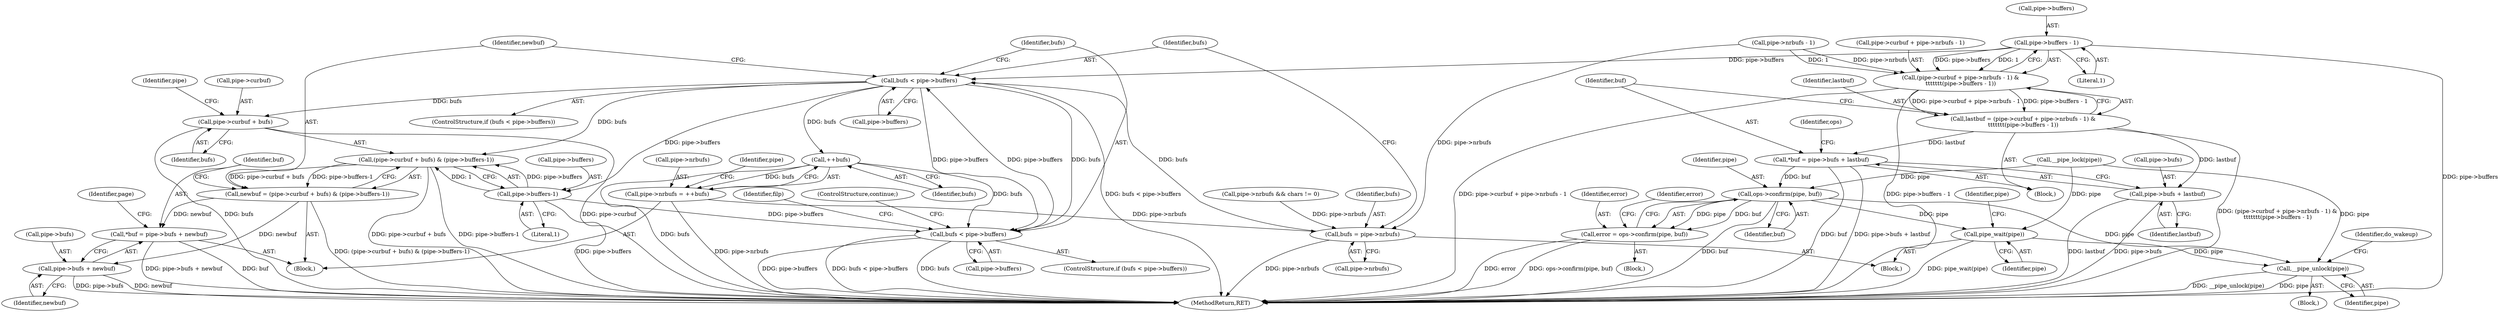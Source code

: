 digraph "0_linux_f0d1bec9d58d4c038d0ac958c9af82be6eb18045_1@pointer" {
"1000197" [label="(Call,pipe->buffers - 1)"];
"1000187" [label="(Call,(pipe->curbuf + pipe->nrbufs - 1) &\n\t\t\t\t\t\t\t(pipe->buffers - 1))"];
"1000185" [label="(Call,lastbuf = (pipe->curbuf + pipe->nrbufs - 1) &\n\t\t\t\t\t\t\t(pipe->buffers - 1))"];
"1000203" [label="(Call,*buf = pipe->bufs + lastbuf)"];
"1000245" [label="(Call,ops->confirm(pipe, buf))"];
"1000243" [label="(Call,error = ops->confirm(pipe, buf))"];
"1000589" [label="(Call,pipe_wait(pipe))"];
"1000596" [label="(Call,__pipe_unlock(pipe))"];
"1000205" [label="(Call,pipe->bufs + lastbuf)"];
"1000347" [label="(Call,bufs < pipe->buffers)"];
"1000356" [label="(Call,(pipe->curbuf + bufs) & (pipe->buffers-1))"];
"1000354" [label="(Call,newbuf = (pipe->curbuf + bufs) & (pipe->buffers-1))"];
"1000368" [label="(Call,*buf = pipe->bufs + newbuf)"];
"1000370" [label="(Call,pipe->bufs + newbuf)"];
"1000357" [label="(Call,pipe->curbuf + bufs)"];
"1000362" [label="(Call,pipe->buffers-1)"];
"1000531" [label="(Call,bufs < pipe->buffers)"];
"1000516" [label="(Call,++bufs)"];
"1000512" [label="(Call,pipe->nrbufs = ++bufs)"];
"1000341" [label="(Call,bufs = pipe->nrbufs)"];
"1000197" [label="(Call,pipe->buffers - 1)"];
"1000348" [label="(Identifier,bufs)"];
"1000512" [label="(Call,pipe->nrbufs = ++bufs)"];
"1000188" [label="(Call,pipe->curbuf + pipe->nrbufs - 1)"];
"1000198" [label="(Call,pipe->buffers)"];
"1000370" [label="(Call,pipe->bufs + newbuf)"];
"1000355" [label="(Identifier,newbuf)"];
"1000243" [label="(Call,error = ops->confirm(pipe, buf))"];
"1000321" [label="(Block,)"];
"1000597" [label="(Identifier,pipe)"];
"1000247" [label="(Identifier,buf)"];
"1000349" [label="(Call,pipe->buffers)"];
"1000374" [label="(Identifier,newbuf)"];
"1000246" [label="(Identifier,pipe)"];
"1000151" [label="(Call,__pipe_lock(pipe))"];
"1000186" [label="(Identifier,lastbuf)"];
"1000593" [label="(Identifier,pipe)"];
"1000362" [label="(Call,pipe->buffers-1)"];
"1000212" [label="(Identifier,ops)"];
"1000371" [label="(Call,pipe->bufs)"];
"1000530" [label="(ControlStructure,if (bufs < pipe->buffers))"];
"1000531" [label="(Call,bufs < pipe->buffers)"];
"1000540" [label="(Identifier,filp)"];
"1000249" [label="(Identifier,error)"];
"1000517" [label="(Identifier,bufs)"];
"1000513" [label="(Call,pipe->nrbufs)"];
"1000205" [label="(Call,pipe->bufs + lastbuf)"];
"1000206" [label="(Call,pipe->bufs)"];
"1000204" [label="(Identifier,buf)"];
"1000110" [label="(Block,)"];
"1000520" [label="(Identifier,pipe)"];
"1000596" [label="(Call,__pipe_unlock(pipe))"];
"1000536" [label="(ControlStructure,continue;)"];
"1000589" [label="(Call,pipe_wait(pipe))"];
"1000203" [label="(Call,*buf = pipe->bufs + lastbuf)"];
"1000346" [label="(ControlStructure,if (bufs < pipe->buffers))"];
"1000354" [label="(Call,newbuf = (pipe->curbuf + bufs) & (pipe->buffers-1))"];
"1000183" [label="(Block,)"];
"1000245" [label="(Call,ops->confirm(pipe, buf))"];
"1000364" [label="(Identifier,pipe)"];
"1000341" [label="(Call,bufs = pipe->nrbufs)"];
"1000187" [label="(Call,(pipe->curbuf + pipe->nrbufs - 1) &\n\t\t\t\t\t\t\t(pipe->buffers - 1))"];
"1000532" [label="(Identifier,bufs)"];
"1000377" [label="(Identifier,page)"];
"1000347" [label="(Call,bufs < pipe->buffers)"];
"1000244" [label="(Identifier,error)"];
"1000201" [label="(Literal,1)"];
"1000358" [label="(Call,pipe->curbuf)"];
"1000533" [label="(Call,pipe->buffers)"];
"1000368" [label="(Call,*buf = pipe->bufs + newbuf)"];
"1000176" [label="(Call,pipe->nrbufs && chars != 0)"];
"1000192" [label="(Call,pipe->nrbufs - 1)"];
"1000516" [label="(Call,++bufs)"];
"1000343" [label="(Call,pipe->nrbufs)"];
"1000599" [label="(Identifier,do_wakeup)"];
"1000357" [label="(Call,pipe->curbuf + bufs)"];
"1000361" [label="(Identifier,bufs)"];
"1000644" [label="(MethodReturn,RET)"];
"1000209" [label="(Identifier,lastbuf)"];
"1000356" [label="(Call,(pipe->curbuf + bufs) & (pipe->buffers-1))"];
"1000185" [label="(Call,lastbuf = (pipe->curbuf + pipe->nrbufs - 1) &\n\t\t\t\t\t\t\t(pipe->buffers - 1))"];
"1000352" [label="(Block,)"];
"1000236" [label="(Block,)"];
"1000363" [label="(Call,pipe->buffers)"];
"1000342" [label="(Identifier,bufs)"];
"1000590" [label="(Identifier,pipe)"];
"1000366" [label="(Literal,1)"];
"1000369" [label="(Identifier,buf)"];
"1000197" -> "1000187"  [label="AST: "];
"1000197" -> "1000201"  [label="CFG: "];
"1000198" -> "1000197"  [label="AST: "];
"1000201" -> "1000197"  [label="AST: "];
"1000187" -> "1000197"  [label="CFG: "];
"1000197" -> "1000644"  [label="DDG: pipe->buffers"];
"1000197" -> "1000187"  [label="DDG: pipe->buffers"];
"1000197" -> "1000187"  [label="DDG: 1"];
"1000197" -> "1000347"  [label="DDG: pipe->buffers"];
"1000187" -> "1000185"  [label="AST: "];
"1000188" -> "1000187"  [label="AST: "];
"1000185" -> "1000187"  [label="CFG: "];
"1000187" -> "1000644"  [label="DDG: pipe->curbuf + pipe->nrbufs - 1"];
"1000187" -> "1000644"  [label="DDG: pipe->buffers - 1"];
"1000187" -> "1000185"  [label="DDG: pipe->curbuf + pipe->nrbufs - 1"];
"1000187" -> "1000185"  [label="DDG: pipe->buffers - 1"];
"1000192" -> "1000187"  [label="DDG: pipe->nrbufs"];
"1000192" -> "1000187"  [label="DDG: 1"];
"1000185" -> "1000183"  [label="AST: "];
"1000186" -> "1000185"  [label="AST: "];
"1000204" -> "1000185"  [label="CFG: "];
"1000185" -> "1000644"  [label="DDG: (pipe->curbuf + pipe->nrbufs - 1) &\n\t\t\t\t\t\t\t(pipe->buffers - 1)"];
"1000185" -> "1000203"  [label="DDG: lastbuf"];
"1000185" -> "1000205"  [label="DDG: lastbuf"];
"1000203" -> "1000183"  [label="AST: "];
"1000203" -> "1000205"  [label="CFG: "];
"1000204" -> "1000203"  [label="AST: "];
"1000205" -> "1000203"  [label="AST: "];
"1000212" -> "1000203"  [label="CFG: "];
"1000203" -> "1000644"  [label="DDG: pipe->bufs + lastbuf"];
"1000203" -> "1000644"  [label="DDG: buf"];
"1000203" -> "1000245"  [label="DDG: buf"];
"1000245" -> "1000243"  [label="AST: "];
"1000245" -> "1000247"  [label="CFG: "];
"1000246" -> "1000245"  [label="AST: "];
"1000247" -> "1000245"  [label="AST: "];
"1000243" -> "1000245"  [label="CFG: "];
"1000245" -> "1000644"  [label="DDG: buf"];
"1000245" -> "1000243"  [label="DDG: pipe"];
"1000245" -> "1000243"  [label="DDG: buf"];
"1000151" -> "1000245"  [label="DDG: pipe"];
"1000245" -> "1000589"  [label="DDG: pipe"];
"1000245" -> "1000596"  [label="DDG: pipe"];
"1000243" -> "1000236"  [label="AST: "];
"1000244" -> "1000243"  [label="AST: "];
"1000249" -> "1000243"  [label="CFG: "];
"1000243" -> "1000644"  [label="DDG: error"];
"1000243" -> "1000644"  [label="DDG: ops->confirm(pipe, buf)"];
"1000589" -> "1000321"  [label="AST: "];
"1000589" -> "1000590"  [label="CFG: "];
"1000590" -> "1000589"  [label="AST: "];
"1000593" -> "1000589"  [label="CFG: "];
"1000589" -> "1000644"  [label="DDG: pipe_wait(pipe)"];
"1000151" -> "1000589"  [label="DDG: pipe"];
"1000589" -> "1000596"  [label="DDG: pipe"];
"1000596" -> "1000110"  [label="AST: "];
"1000596" -> "1000597"  [label="CFG: "];
"1000597" -> "1000596"  [label="AST: "];
"1000599" -> "1000596"  [label="CFG: "];
"1000596" -> "1000644"  [label="DDG: pipe"];
"1000596" -> "1000644"  [label="DDG: __pipe_unlock(pipe)"];
"1000151" -> "1000596"  [label="DDG: pipe"];
"1000205" -> "1000209"  [label="CFG: "];
"1000206" -> "1000205"  [label="AST: "];
"1000209" -> "1000205"  [label="AST: "];
"1000205" -> "1000644"  [label="DDG: lastbuf"];
"1000205" -> "1000644"  [label="DDG: pipe->bufs"];
"1000347" -> "1000346"  [label="AST: "];
"1000347" -> "1000349"  [label="CFG: "];
"1000348" -> "1000347"  [label="AST: "];
"1000349" -> "1000347"  [label="AST: "];
"1000355" -> "1000347"  [label="CFG: "];
"1000532" -> "1000347"  [label="CFG: "];
"1000347" -> "1000644"  [label="DDG: bufs < pipe->buffers"];
"1000341" -> "1000347"  [label="DDG: bufs"];
"1000531" -> "1000347"  [label="DDG: pipe->buffers"];
"1000347" -> "1000356"  [label="DDG: bufs"];
"1000347" -> "1000357"  [label="DDG: bufs"];
"1000347" -> "1000362"  [label="DDG: pipe->buffers"];
"1000347" -> "1000516"  [label="DDG: bufs"];
"1000347" -> "1000531"  [label="DDG: bufs"];
"1000347" -> "1000531"  [label="DDG: pipe->buffers"];
"1000356" -> "1000354"  [label="AST: "];
"1000356" -> "1000362"  [label="CFG: "];
"1000357" -> "1000356"  [label="AST: "];
"1000362" -> "1000356"  [label="AST: "];
"1000354" -> "1000356"  [label="CFG: "];
"1000356" -> "1000644"  [label="DDG: pipe->curbuf + bufs"];
"1000356" -> "1000644"  [label="DDG: pipe->buffers-1"];
"1000356" -> "1000354"  [label="DDG: pipe->curbuf + bufs"];
"1000356" -> "1000354"  [label="DDG: pipe->buffers-1"];
"1000362" -> "1000356"  [label="DDG: pipe->buffers"];
"1000362" -> "1000356"  [label="DDG: 1"];
"1000354" -> "1000352"  [label="AST: "];
"1000355" -> "1000354"  [label="AST: "];
"1000369" -> "1000354"  [label="CFG: "];
"1000354" -> "1000644"  [label="DDG: (pipe->curbuf + bufs) & (pipe->buffers-1)"];
"1000354" -> "1000368"  [label="DDG: newbuf"];
"1000354" -> "1000370"  [label="DDG: newbuf"];
"1000368" -> "1000352"  [label="AST: "];
"1000368" -> "1000370"  [label="CFG: "];
"1000369" -> "1000368"  [label="AST: "];
"1000370" -> "1000368"  [label="AST: "];
"1000377" -> "1000368"  [label="CFG: "];
"1000368" -> "1000644"  [label="DDG: buf"];
"1000368" -> "1000644"  [label="DDG: pipe->bufs + newbuf"];
"1000370" -> "1000374"  [label="CFG: "];
"1000371" -> "1000370"  [label="AST: "];
"1000374" -> "1000370"  [label="AST: "];
"1000370" -> "1000644"  [label="DDG: newbuf"];
"1000370" -> "1000644"  [label="DDG: pipe->bufs"];
"1000357" -> "1000361"  [label="CFG: "];
"1000358" -> "1000357"  [label="AST: "];
"1000361" -> "1000357"  [label="AST: "];
"1000364" -> "1000357"  [label="CFG: "];
"1000357" -> "1000644"  [label="DDG: bufs"];
"1000357" -> "1000644"  [label="DDG: pipe->curbuf"];
"1000362" -> "1000366"  [label="CFG: "];
"1000363" -> "1000362"  [label="AST: "];
"1000366" -> "1000362"  [label="AST: "];
"1000362" -> "1000644"  [label="DDG: pipe->buffers"];
"1000362" -> "1000531"  [label="DDG: pipe->buffers"];
"1000531" -> "1000530"  [label="AST: "];
"1000531" -> "1000533"  [label="CFG: "];
"1000532" -> "1000531"  [label="AST: "];
"1000533" -> "1000531"  [label="AST: "];
"1000536" -> "1000531"  [label="CFG: "];
"1000540" -> "1000531"  [label="CFG: "];
"1000531" -> "1000644"  [label="DDG: pipe->buffers"];
"1000531" -> "1000644"  [label="DDG: bufs < pipe->buffers"];
"1000531" -> "1000644"  [label="DDG: bufs"];
"1000516" -> "1000531"  [label="DDG: bufs"];
"1000516" -> "1000512"  [label="AST: "];
"1000516" -> "1000517"  [label="CFG: "];
"1000517" -> "1000516"  [label="AST: "];
"1000512" -> "1000516"  [label="CFG: "];
"1000516" -> "1000644"  [label="DDG: bufs"];
"1000516" -> "1000512"  [label="DDG: bufs"];
"1000512" -> "1000352"  [label="AST: "];
"1000513" -> "1000512"  [label="AST: "];
"1000520" -> "1000512"  [label="CFG: "];
"1000512" -> "1000644"  [label="DDG: pipe->nrbufs"];
"1000512" -> "1000341"  [label="DDG: pipe->nrbufs"];
"1000341" -> "1000321"  [label="AST: "];
"1000341" -> "1000343"  [label="CFG: "];
"1000342" -> "1000341"  [label="AST: "];
"1000343" -> "1000341"  [label="AST: "];
"1000348" -> "1000341"  [label="CFG: "];
"1000341" -> "1000644"  [label="DDG: pipe->nrbufs"];
"1000192" -> "1000341"  [label="DDG: pipe->nrbufs"];
"1000176" -> "1000341"  [label="DDG: pipe->nrbufs"];
}
